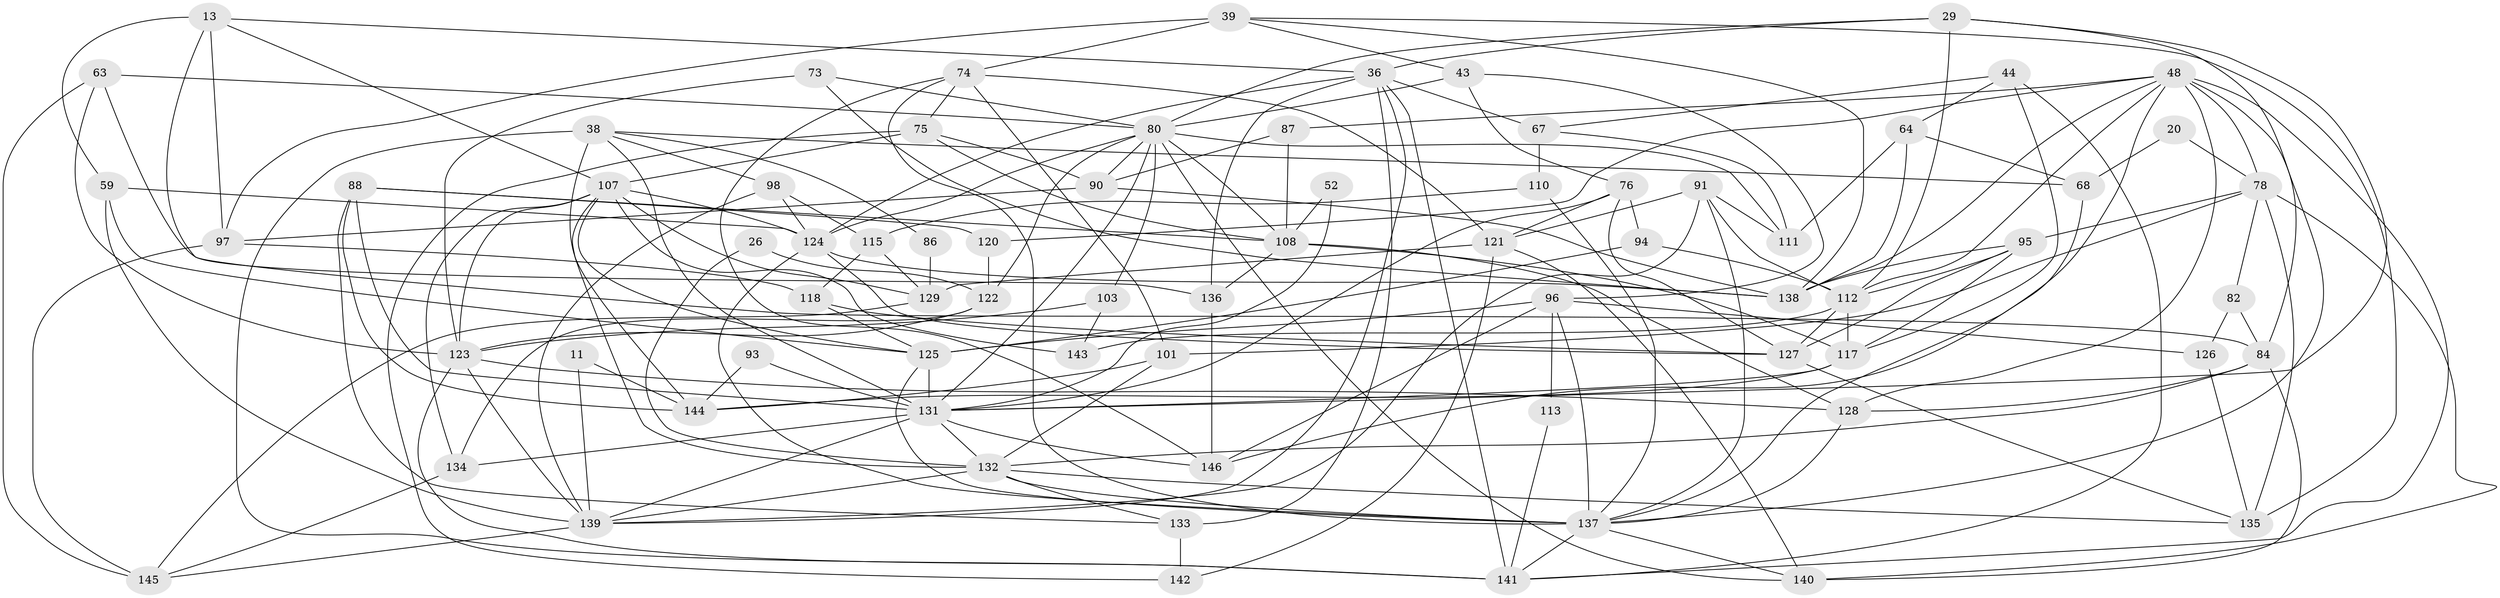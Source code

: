 // original degree distribution, {4: 0.2671232876712329, 6: 0.0821917808219178, 5: 0.2054794520547945, 2: 0.1232876712328767, 3: 0.2808219178082192, 8: 0.02054794520547945, 7: 0.0136986301369863, 9: 0.00684931506849315}
// Generated by graph-tools (version 1.1) at 2025/49/03/09/25 04:49:37]
// undirected, 73 vertices, 189 edges
graph export_dot {
graph [start="1"]
  node [color=gray90,style=filled];
  11;
  13;
  20;
  26;
  29;
  36 [super="+3+10"];
  38;
  39;
  43;
  44;
  48 [super="+16+42"];
  52;
  59 [super="+53"];
  63 [super="+47"];
  64;
  67 [super="+18"];
  68;
  73 [super="+9"];
  74 [super="+5"];
  75 [super="+34"];
  76;
  78 [super="+72"];
  80 [super="+46+70"];
  82;
  84 [super="+33"];
  86;
  87;
  88;
  90 [super="+37"];
  91 [super="+60"];
  93;
  94;
  95 [super="+54"];
  96;
  97;
  98;
  101;
  103;
  107 [super="+17+28"];
  108 [super="+7+49"];
  110;
  111 [super="+83"];
  112 [super="+89"];
  113;
  115;
  117 [super="+21"];
  118;
  120;
  121 [super="+1"];
  122 [super="+81"];
  123 [super="+77"];
  124 [super="+106+99"];
  125 [super="+109"];
  126;
  127 [super="+105"];
  128 [super="+41"];
  129 [super="+31"];
  131 [super="+119+65+23+104"];
  132 [super="+35+22+71+25"];
  133 [super="+51"];
  134 [super="+69"];
  135 [super="+79"];
  136;
  137 [super="+130+66"];
  138;
  139 [super="+85"];
  140 [super="+92"];
  141 [super="+116"];
  142;
  143;
  144 [super="+56"];
  145 [super="+61"];
  146 [super="+55"];
  11 -- 139;
  11 -- 144;
  13 -- 59;
  13 -- 97;
  13 -- 36;
  13 -- 107;
  13 -- 84;
  20 -- 68;
  20 -- 78;
  26 -- 122;
  26 -- 132;
  29 -- 36;
  29 -- 131;
  29 -- 80;
  29 -- 84;
  29 -- 112;
  36 -- 136;
  36 -- 67;
  36 -- 141;
  36 -- 124;
  36 -- 133 [weight=2];
  36 -- 139;
  38 -- 144 [weight=2];
  38 -- 68;
  38 -- 86;
  38 -- 98;
  38 -- 141 [weight=2];
  38 -- 131;
  39 -- 138;
  39 -- 43;
  39 -- 74 [weight=2];
  39 -- 97;
  39 -- 135;
  43 -- 96;
  43 -- 76;
  43 -- 80;
  44 -- 117;
  44 -- 64;
  44 -- 67;
  44 -- 141;
  48 -- 138 [weight=2];
  48 -- 128 [weight=2];
  48 -- 141;
  48 -- 78 [weight=2];
  48 -- 87;
  48 -- 120;
  48 -- 137;
  48 -- 146;
  48 -- 112;
  52 -- 131;
  52 -- 108;
  59 -- 125;
  59 -- 124;
  59 -- 139;
  63 -- 80 [weight=2];
  63 -- 136;
  63 -- 145 [weight=2];
  63 -- 123;
  64 -- 68;
  64 -- 111;
  64 -- 138;
  67 -- 110 [weight=2];
  67 -- 111;
  68 -- 137;
  73 -- 138;
  73 -- 123;
  73 -- 80;
  74 -- 121;
  74 -- 101;
  74 -- 75;
  74 -- 146;
  74 -- 137;
  75 -- 142;
  75 -- 107;
  75 -- 108;
  75 -- 90;
  76 -- 121;
  76 -- 127 [weight=2];
  76 -- 94;
  76 -- 131;
  78 -- 101;
  78 -- 82;
  78 -- 135;
  78 -- 140;
  78 -- 95;
  80 -- 90;
  80 -- 103;
  80 -- 140;
  80 -- 124;
  80 -- 131;
  80 -- 108;
  80 -- 111 [weight=2];
  80 -- 122;
  82 -- 126;
  82 -- 84;
  84 -- 132;
  84 -- 140;
  84 -- 128;
  86 -- 129;
  87 -- 108;
  87 -- 90;
  88 -- 120;
  88 -- 133;
  88 -- 144;
  88 -- 131;
  88 -- 108;
  90 -- 97;
  90 -- 138;
  91 -- 137 [weight=2];
  91 -- 121;
  91 -- 111;
  91 -- 139;
  91 -- 112;
  93 -- 144;
  93 -- 131;
  94 -- 112;
  94 -- 125;
  95 -- 112;
  95 -- 127;
  95 -- 138;
  95 -- 117;
  96 -- 113;
  96 -- 126;
  96 -- 146;
  96 -- 125 [weight=2];
  96 -- 137 [weight=2];
  97 -- 118;
  97 -- 145;
  98 -- 115;
  98 -- 124;
  98 -- 139;
  101 -- 132;
  101 -- 144 [weight=2];
  103 -- 143;
  103 -- 123;
  107 -- 129 [weight=2];
  107 -- 124;
  107 -- 132 [weight=2];
  107 -- 143;
  107 -- 125;
  107 -- 123;
  107 -- 134;
  108 -- 117 [weight=2];
  108 -- 136;
  108 -- 128;
  110 -- 115;
  110 -- 137;
  112 -- 117;
  112 -- 127;
  112 -- 143;
  113 -- 141;
  115 -- 118;
  115 -- 129;
  117 -- 144;
  117 -- 131;
  118 -- 127;
  118 -- 125;
  120 -- 122;
  121 -- 140 [weight=2];
  121 -- 129 [weight=2];
  121 -- 142;
  122 -- 134;
  122 -- 123;
  123 -- 128 [weight=2];
  123 -- 139;
  123 -- 141;
  124 -- 138 [weight=2];
  124 -- 127;
  124 -- 137 [weight=2];
  125 -- 137;
  125 -- 131 [weight=2];
  126 -- 135;
  127 -- 135;
  128 -- 137;
  129 -- 145;
  131 -- 132 [weight=3];
  131 -- 146;
  131 -- 139;
  131 -- 134;
  132 -- 133;
  132 -- 137 [weight=4];
  132 -- 139;
  132 -- 135;
  133 -- 142;
  134 -- 145;
  136 -- 146;
  137 -- 140;
  137 -- 141;
  139 -- 145;
}
